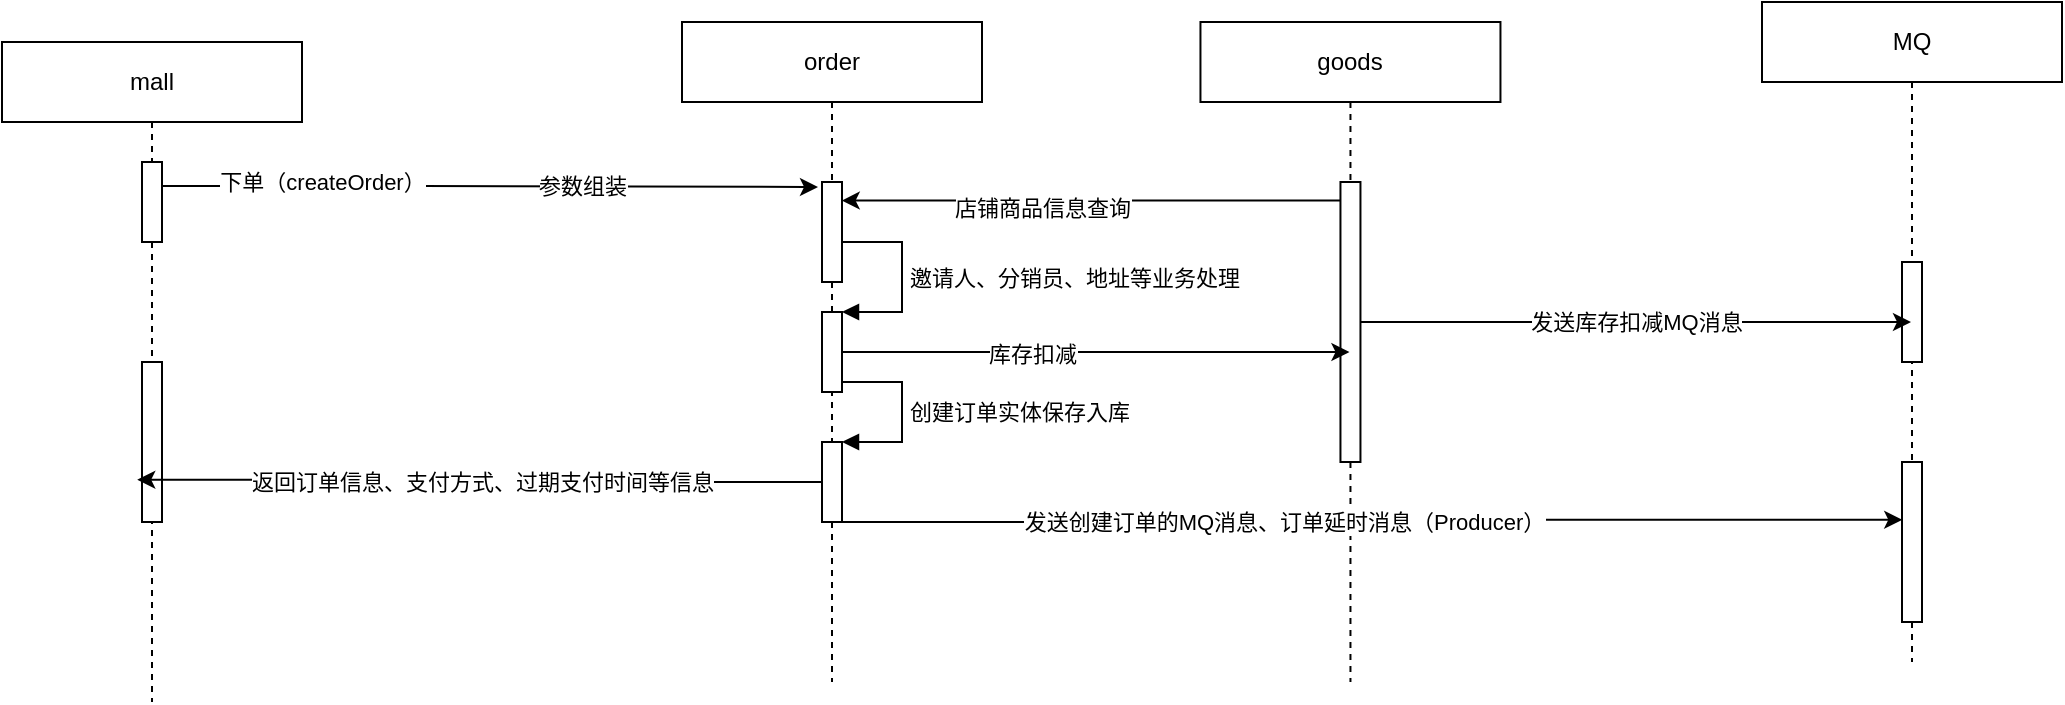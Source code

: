 <mxfile version="20.8.3" type="github">
  <diagram id="L1Md74T0iGSnTZSqdi6X" name="第 1 页">
    <mxGraphModel dx="1758" dy="721" grid="1" gridSize="10" guides="1" tooltips="1" connect="1" arrows="1" fold="1" page="1" pageScale="1" pageWidth="827" pageHeight="1169" math="0" shadow="0">
      <root>
        <mxCell id="0" />
        <mxCell id="1" parent="0" />
        <mxCell id="F1WHuFg56HNxDudnOaOx-3" value="mall" style="shape=umlLifeline;perimeter=lifelinePerimeter;whiteSpace=wrap;html=1;container=1;collapsible=0;recursiveResize=0;outlineConnect=0;" parent="1" vertex="1">
          <mxGeometry x="60" y="90" width="150" height="330" as="geometry" />
        </mxCell>
        <mxCell id="F1WHuFg56HNxDudnOaOx-5" value="" style="html=1;points=[];perimeter=orthogonalPerimeter;" parent="F1WHuFg56HNxDudnOaOx-3" vertex="1">
          <mxGeometry x="70" y="60" width="10" height="40" as="geometry" />
        </mxCell>
        <mxCell id="KtWLmuLaP4DR1fBGIdUf-7" value="" style="html=1;points=[];perimeter=orthogonalPerimeter;" vertex="1" parent="F1WHuFg56HNxDudnOaOx-3">
          <mxGeometry x="70" y="160" width="10" height="80" as="geometry" />
        </mxCell>
        <mxCell id="F1WHuFg56HNxDudnOaOx-4" value="order" style="shape=umlLifeline;perimeter=lifelinePerimeter;whiteSpace=wrap;html=1;container=1;collapsible=0;recursiveResize=0;outlineConnect=0;" parent="1" vertex="1">
          <mxGeometry x="400" y="80" width="150" height="330" as="geometry" />
        </mxCell>
        <mxCell id="F1WHuFg56HNxDudnOaOx-6" value="" style="html=1;points=[];perimeter=orthogonalPerimeter;" parent="F1WHuFg56HNxDudnOaOx-4" vertex="1">
          <mxGeometry x="70" y="80" width="10" height="50" as="geometry" />
        </mxCell>
        <mxCell id="KtWLmuLaP4DR1fBGIdUf-3" value="" style="html=1;points=[];perimeter=orthogonalPerimeter;" vertex="1" parent="F1WHuFg56HNxDudnOaOx-4">
          <mxGeometry x="70" y="145" width="10" height="40" as="geometry" />
        </mxCell>
        <mxCell id="KtWLmuLaP4DR1fBGIdUf-4" value="邀请人、分销员、地址等业务处理" style="edgeStyle=orthogonalEdgeStyle;html=1;align=left;spacingLeft=2;endArrow=block;rounded=0;entryX=1;entryY=0;" edge="1" target="KtWLmuLaP4DR1fBGIdUf-3" parent="F1WHuFg56HNxDudnOaOx-4">
          <mxGeometry relative="1" as="geometry">
            <mxPoint x="80" y="110" as="sourcePoint" />
            <Array as="points">
              <mxPoint x="110" y="110" />
            </Array>
            <mxPoint as="offset" />
          </mxGeometry>
        </mxCell>
        <mxCell id="KtWLmuLaP4DR1fBGIdUf-5" value="" style="html=1;points=[];perimeter=orthogonalPerimeter;" vertex="1" parent="F1WHuFg56HNxDudnOaOx-4">
          <mxGeometry x="70" y="210" width="10" height="40" as="geometry" />
        </mxCell>
        <mxCell id="KtWLmuLaP4DR1fBGIdUf-6" value="创建订单实体保存入库" style="edgeStyle=orthogonalEdgeStyle;html=1;align=left;spacingLeft=2;endArrow=block;rounded=0;entryX=1;entryY=0;" edge="1" target="KtWLmuLaP4DR1fBGIdUf-5" parent="F1WHuFg56HNxDudnOaOx-4">
          <mxGeometry relative="1" as="geometry">
            <mxPoint x="80" y="180" as="sourcePoint" />
            <Array as="points">
              <mxPoint x="110" y="180" />
            </Array>
          </mxGeometry>
        </mxCell>
        <mxCell id="F1WHuFg56HNxDudnOaOx-7" style="edgeStyle=orthogonalEdgeStyle;rounded=0;orthogonalLoop=1;jettySize=auto;html=1;entryX=-0.2;entryY=0.05;entryDx=0;entryDy=0;entryPerimeter=0;" parent="1" source="F1WHuFg56HNxDudnOaOx-5" target="F1WHuFg56HNxDudnOaOx-6" edge="1">
          <mxGeometry relative="1" as="geometry">
            <Array as="points">
              <mxPoint x="270" y="162" />
              <mxPoint x="270" y="162" />
            </Array>
          </mxGeometry>
        </mxCell>
        <mxCell id="F1WHuFg56HNxDudnOaOx-8" value="下单（createOrder）" style="edgeLabel;html=1;align=center;verticalAlign=middle;resizable=0;points=[];" parent="F1WHuFg56HNxDudnOaOx-7" vertex="1" connectable="0">
          <mxGeometry x="-0.799" y="-1" relative="1" as="geometry">
            <mxPoint x="47" y="-3" as="offset" />
          </mxGeometry>
        </mxCell>
        <mxCell id="F1WHuFg56HNxDudnOaOx-9" value="参数组装" style="edgeLabel;html=1;align=center;verticalAlign=middle;resizable=0;points=[];" parent="F1WHuFg56HNxDudnOaOx-7" vertex="1" connectable="0">
          <mxGeometry x="0.281" relative="1" as="geometry">
            <mxPoint as="offset" />
          </mxGeometry>
        </mxCell>
        <mxCell id="F1WHuFg56HNxDudnOaOx-47" value="goods" style="shape=umlLifeline;perimeter=lifelinePerimeter;whiteSpace=wrap;html=1;container=1;collapsible=0;recursiveResize=0;outlineConnect=0;" parent="1" vertex="1">
          <mxGeometry x="659.23" y="80" width="150" height="330" as="geometry" />
        </mxCell>
        <mxCell id="F1WHuFg56HNxDudnOaOx-48" value="" style="html=1;points=[];perimeter=orthogonalPerimeter;" parent="F1WHuFg56HNxDudnOaOx-47" vertex="1">
          <mxGeometry x="70" y="80" width="10" height="140" as="geometry" />
        </mxCell>
        <mxCell id="F1WHuFg56HNxDudnOaOx-52" style="edgeStyle=none;rounded=0;orthogonalLoop=1;jettySize=auto;html=1;startArrow=none;startFill=0;entryX=0.986;entryY=0.186;entryDx=0;entryDy=0;entryPerimeter=0;" parent="1" source="F1WHuFg56HNxDudnOaOx-48" target="F1WHuFg56HNxDudnOaOx-6" edge="1">
          <mxGeometry relative="1" as="geometry" />
        </mxCell>
        <mxCell id="F1WHuFg56HNxDudnOaOx-54" value="店铺商品信息查询" style="edgeLabel;html=1;align=center;verticalAlign=middle;resizable=0;points=[];" parent="F1WHuFg56HNxDudnOaOx-52" vertex="1" connectable="0">
          <mxGeometry x="0.432" y="1" relative="1" as="geometry">
            <mxPoint x="29" y="2" as="offset" />
          </mxGeometry>
        </mxCell>
        <mxCell id="F1WHuFg56HNxDudnOaOx-57" value="MQ" style="shape=umlLifeline;perimeter=lifelinePerimeter;whiteSpace=wrap;html=1;container=1;collapsible=0;recursiveResize=0;outlineConnect=0;" parent="1" vertex="1">
          <mxGeometry x="940" y="70" width="150" height="330" as="geometry" />
        </mxCell>
        <mxCell id="F1WHuFg56HNxDudnOaOx-58" value="" style="html=1;points=[];perimeter=orthogonalPerimeter;" parent="F1WHuFg56HNxDudnOaOx-57" vertex="1">
          <mxGeometry x="70" y="130" width="10" height="50" as="geometry" />
        </mxCell>
        <mxCell id="KtWLmuLaP4DR1fBGIdUf-10" value="" style="html=1;points=[];perimeter=orthogonalPerimeter;" vertex="1" parent="F1WHuFg56HNxDudnOaOx-57">
          <mxGeometry x="70" y="230" width="10" height="80" as="geometry" />
        </mxCell>
        <mxCell id="F1WHuFg56HNxDudnOaOx-59" value="发送库存扣减MQ消息" style="edgeStyle=none;rounded=0;orthogonalLoop=1;jettySize=auto;html=1;startArrow=none;startFill=0;" parent="1" source="F1WHuFg56HNxDudnOaOx-48" target="F1WHuFg56HNxDudnOaOx-57" edge="1">
          <mxGeometry relative="1" as="geometry" />
        </mxCell>
        <mxCell id="KtWLmuLaP4DR1fBGIdUf-1" style="edgeStyle=orthogonalEdgeStyle;rounded=0;orthogonalLoop=1;jettySize=auto;html=1;" edge="1" parent="1" target="F1WHuFg56HNxDudnOaOx-47">
          <mxGeometry relative="1" as="geometry">
            <mxPoint x="480" y="245.0" as="sourcePoint" />
            <Array as="points">
              <mxPoint x="520" y="245" />
              <mxPoint x="520" y="245" />
            </Array>
          </mxGeometry>
        </mxCell>
        <mxCell id="KtWLmuLaP4DR1fBGIdUf-2" value="库存扣减" style="edgeLabel;html=1;align=center;verticalAlign=middle;resizable=0;points=[];" vertex="1" connectable="0" parent="KtWLmuLaP4DR1fBGIdUf-1">
          <mxGeometry x="-0.25" y="-1" relative="1" as="geometry">
            <mxPoint as="offset" />
          </mxGeometry>
        </mxCell>
        <mxCell id="KtWLmuLaP4DR1fBGIdUf-8" style="edgeStyle=orthogonalEdgeStyle;rounded=0;orthogonalLoop=1;jettySize=auto;html=1;entryX=-0.238;entryY=0.736;entryDx=0;entryDy=0;entryPerimeter=0;" edge="1" parent="1" source="KtWLmuLaP4DR1fBGIdUf-5" target="KtWLmuLaP4DR1fBGIdUf-7">
          <mxGeometry relative="1" as="geometry" />
        </mxCell>
        <mxCell id="KtWLmuLaP4DR1fBGIdUf-9" value="返回订单信息、支付方式、过期支付时间等信息" style="edgeLabel;html=1;align=center;verticalAlign=middle;resizable=0;points=[];" vertex="1" connectable="0" parent="KtWLmuLaP4DR1fBGIdUf-8">
          <mxGeometry x="0.381" y="2" relative="1" as="geometry">
            <mxPoint x="66" y="-1" as="offset" />
          </mxGeometry>
        </mxCell>
        <mxCell id="KtWLmuLaP4DR1fBGIdUf-11" style="edgeStyle=orthogonalEdgeStyle;rounded=0;orthogonalLoop=1;jettySize=auto;html=1;entryX=0.012;entryY=0.361;entryDx=0;entryDy=0;entryPerimeter=0;" edge="1" parent="1" source="KtWLmuLaP4DR1fBGIdUf-5" target="KtWLmuLaP4DR1fBGIdUf-10">
          <mxGeometry relative="1" as="geometry">
            <Array as="points">
              <mxPoint x="745" y="330" />
            </Array>
          </mxGeometry>
        </mxCell>
        <UserObject label="发送创建订单的MQ消息、订单延时消息（Producer）" tooltip="MQ发送&#xa;创建订单：com.odbpo.app.order.mq.producer.OrderSendMqHelper#sendCreateOrderMsg&#xa;订单超时（延时消息）&#xa;com.odbpo.app.order.mq.producer.OrderSendMqHelper#sendCreateOrderTimingMsg&#xa;&#xa;MQ消费&#xa;订单延时消息消费：&#xa;com.odbpo.app.order.mq.consumer.CancelOvertimeOrderConsumer" id="KtWLmuLaP4DR1fBGIdUf-12">
          <mxCell style="edgeLabel;html=1;align=center;verticalAlign=middle;resizable=0;points=[];" vertex="1" connectable="0" parent="KtWLmuLaP4DR1fBGIdUf-11">
            <mxGeometry x="-0.655" y="-4" relative="1" as="geometry">
              <mxPoint x="129" y="-4" as="offset" />
            </mxGeometry>
          </mxCell>
        </UserObject>
      </root>
    </mxGraphModel>
  </diagram>
</mxfile>
